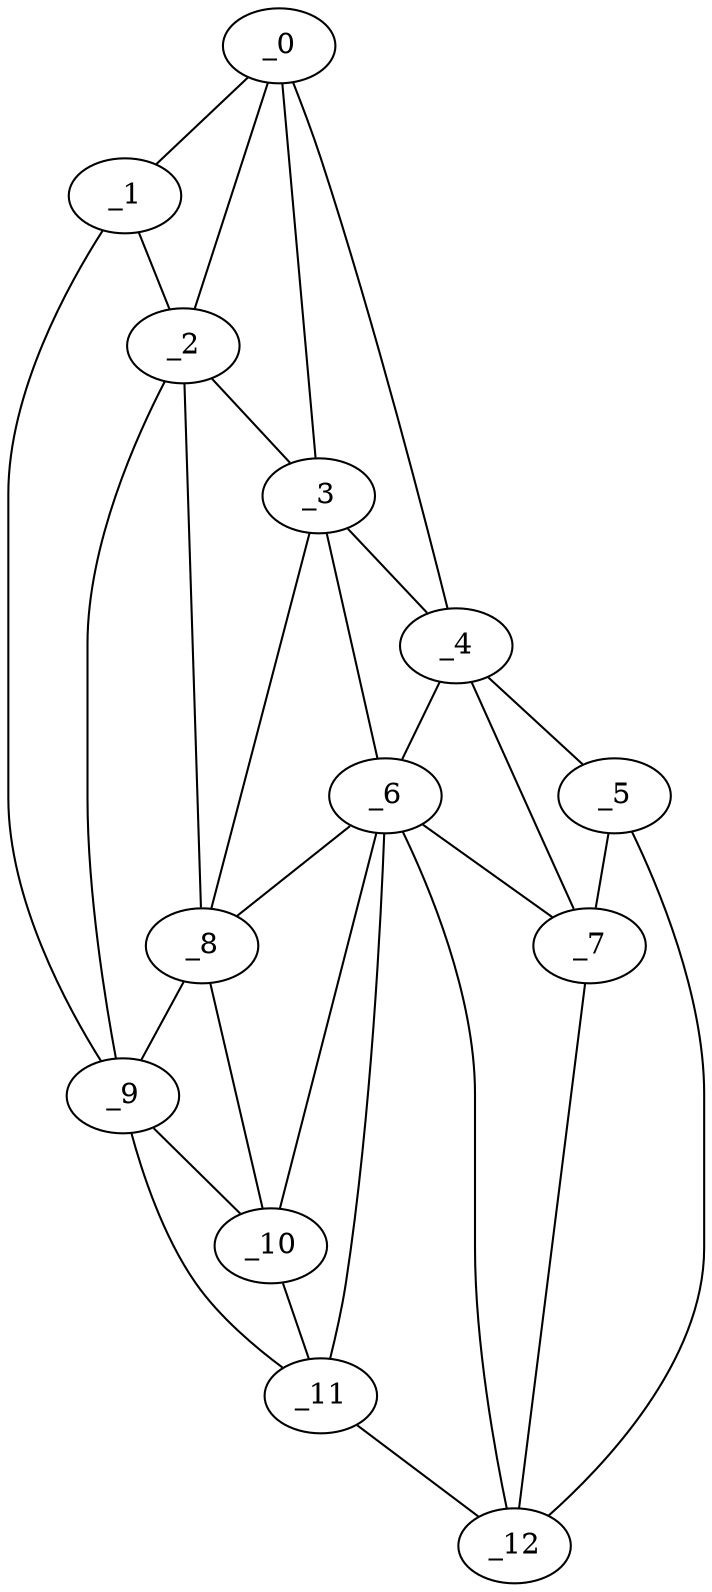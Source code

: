 graph "obj41__110.gxl" {
	_0	 [x=31,
		y=6];
	_1	 [x=67,
		y=6];
	_0 -- _1	 [valence=1];
	_2	 [x=70,
		y=31];
	_0 -- _2	 [valence=2];
	_3	 [x=70,
		y=75];
	_0 -- _3	 [valence=2];
	_4	 [x=70,
		y=88];
	_0 -- _4	 [valence=1];
	_1 -- _2	 [valence=2];
	_9	 [x=106,
		y=35];
	_1 -- _9	 [valence=1];
	_2 -- _3	 [valence=2];
	_8	 [x=93,
		y=45];
	_2 -- _8	 [valence=2];
	_2 -- _9	 [valence=1];
	_3 -- _4	 [valence=2];
	_6	 [x=92,
		y=78];
	_3 -- _6	 [valence=2];
	_3 -- _8	 [valence=1];
	_5	 [x=91,
		y=123];
	_4 -- _5	 [valence=1];
	_4 -- _6	 [valence=1];
	_7	 [x=92,
		y=94];
	_4 -- _7	 [valence=2];
	_5 -- _7	 [valence=1];
	_12	 [x=112,
		y=99];
	_5 -- _12	 [valence=1];
	_6 -- _7	 [valence=2];
	_6 -- _8	 [valence=2];
	_10	 [x=108,
		y=67];
	_6 -- _10	 [valence=2];
	_11	 [x=111,
		y=71];
	_6 -- _11	 [valence=2];
	_6 -- _12	 [valence=2];
	_7 -- _12	 [valence=1];
	_8 -- _9	 [valence=2];
	_8 -- _10	 [valence=2];
	_9 -- _10	 [valence=2];
	_9 -- _11	 [valence=1];
	_10 -- _11	 [valence=2];
	_11 -- _12	 [valence=1];
}
